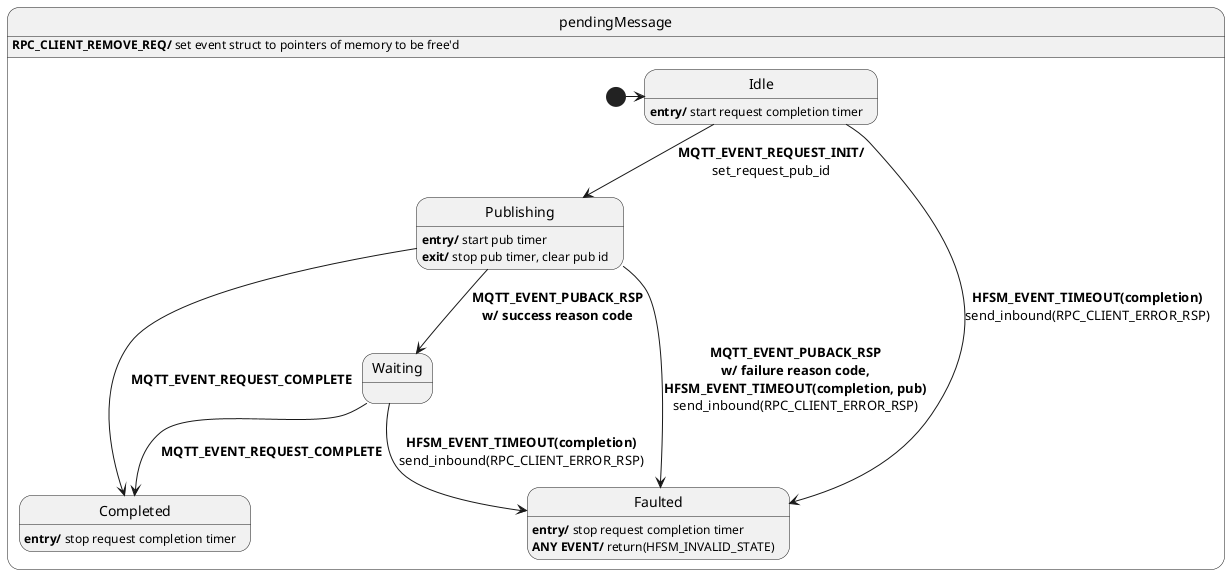 @startuml
' ignore these as handled outside of this diagram: MQTT_EVENT_CONNECT_REQ, MQTT_EVENT_CONNECT_RSP, MQTT_EVENT_DISCONNECT_REQ, MQTT_EVENT_DISCONNECT_RSP
' Assumptions:
' 0. Unknown events are forwarded (in their original direction, either inbound or outbound).
' 1. send_inbound, send_outbound are used to send information to the app and network respectively.
' 2. All events check that they are for this request or have the correct pub id before processing them.


state pendingMessage {
  state Idle
  Idle: <b>entry/</b> start request completion timer

  state Publishing
  Publishing : <b>entry/</b> start pub timer
  Publishing : <b>exit/</b> stop pub timer, clear pub id

  state Waiting
  state Completed
  Completed : <b>entry/</b> stop request completion timer
  state Faulted
  Faulted : <b>entry/</b> stop request completion timer
  Faulted : <b>ANY EVENT/</b> return(HFSM_INVALID_STATE)

  [*] -> Idle
  Idle --> Publishing : <b>MQTT_EVENT_REQUEST_INIT/</b>\nset_request_pub_id
  Publishing --> Waiting : <b>MQTT_EVENT_PUBACK_RSP</b>\n<b>w/ success reason code</b>
  Publishing --> Completed : <b>MQTT_EVENT_REQUEST_COMPLETE</b>
  Publishing --> Faulted : <b>MQTT_EVENT_PUBACK_RSP</b>\n<b>w/ failure reason code,</b>\n<b>HFSM_EVENT_TIMEOUT(completion, pub)</b>\nsend_inbound(RPC_CLIENT_ERROR_RSP)
  Waiting --> Completed : <b>MQTT_EVENT_REQUEST_COMPLETE</b>
  Waiting --> Faulted : <b>HFSM_EVENT_TIMEOUT(completion)</b>\nsend_inbound(RPC_CLIENT_ERROR_RSP)
  Idle --> Faulted : <b>HFSM_EVENT_TIMEOUT(completion)</b>\nsend_inbound(RPC_CLIENT_ERROR_RSP)

}
pendingMessage : <b>RPC_CLIENT_REMOVE_REQ/</b> set event struct to pointers of memory to be free'd

@enduml
